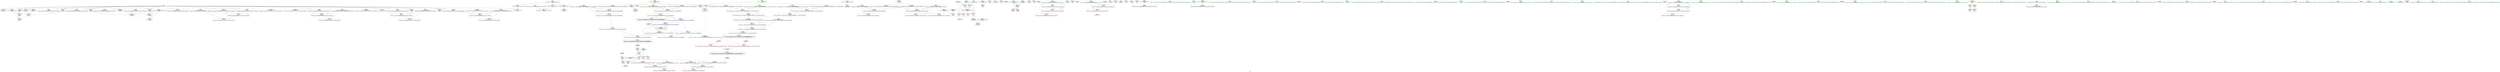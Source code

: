 digraph "SVFG" {
	label="SVFG";

	Node0x55f07a3d30d0 [shape=record,color=grey,label="{NodeID: 0\nNullPtr}"];
	Node0x55f07a3d30d0 -> Node0x55f07a3ef150[style=solid];
	Node0x55f07a3d30d0 -> Node0x55f07a3ef250[style=solid];
	Node0x55f07a3d30d0 -> Node0x55f07a3ef320[style=solid];
	Node0x55f07a3d30d0 -> Node0x55f07a3ef3f0[style=solid];
	Node0x55f07a3d30d0 -> Node0x55f07a3ef4c0[style=solid];
	Node0x55f07a3d30d0 -> Node0x55f07a3ef590[style=solid];
	Node0x55f07a3d30d0 -> Node0x55f07a3ef660[style=solid];
	Node0x55f07a3d30d0 -> Node0x55f07a3ef730[style=solid];
	Node0x55f07a3d30d0 -> Node0x55f07a3ef800[style=solid];
	Node0x55f07a3d30d0 -> Node0x55f07a3ef8d0[style=solid];
	Node0x55f07a3d30d0 -> Node0x55f07a3ef9a0[style=solid];
	Node0x55f07a3d30d0 -> Node0x55f07a3efa70[style=solid];
	Node0x55f07a3d30d0 -> Node0x55f07a3efb40[style=solid];
	Node0x55f07a3d30d0 -> Node0x55f07a3efc10[style=solid];
	Node0x55f07a3d30d0 -> Node0x55f07a3ecad0[style=solid];
	Node0x55f07a3d30d0 -> Node0x55f07a3ecba0[style=solid];
	Node0x55f07a3d30d0 -> Node0x55f07a3ecc70[style=solid];
	Node0x55f07a3d30d0 -> Node0x55f07a3ecd40[style=solid];
	Node0x55f07a3d30d0 -> Node0x55f07a3ece10[style=solid];
	Node0x55f07a3d30d0 -> Node0x55f07a3f47b0[style=solid];
	Node0x55f07a3efe80 [shape=record,color=blue,label="{NodeID: 194\n333\<--335\n_M_current\<--incdec.ptr\n_ZN9__gnu_cxx17__normal_iteratorIPcNSt7__cxx1112basic_stringIcSt11char_traitsIcESaIcEEEEppEv\n|{<s0>19}}"];
	Node0x55f07a3efe80:s0 -> Node0x55f07a408ea0[style=dashed,color=blue];
	Node0x55f07a3ec6e0 [shape=record,color=purple,label="{NodeID: 111\n36\<--4\n\<--_ZStL8__ioinit\n__cxx_global_var_init\n}"];
	Node0x55f07a3eb070 [shape=record,color=green,label="{NodeID: 28\n60\<--61\nexn.slot\<--exn.slot_field_insensitive\n_Z5_maini\n}"];
	Node0x55f07a3eb070 -> Node0x55f07a3f2940[style=solid];
	Node0x55f07a3eb070 -> Node0x55f07a3f4cc0[style=solid];
	Node0x55f07a3eb070 -> Node0x55f07a3f4e60[style=solid];
	Node0x55f07a41db70 [shape=record,color=black,label="{NodeID: 388\n288 = PHI(64, )\n1st arg _ZStplIcSt11char_traitsIcESaIcEENSt7__cxx1112basic_stringIT_T0_T1_EERKS8_S5_ }"];
	Node0x55f07a41db70 -> Node0x55f07a3f5820[style=solid];
	Node0x55f07a3fda50 [shape=record,color=grey,label="{NodeID: 305\n382 = Binary(381, 369, )\n}"];
	Node0x55f07a3fda50 -> Node0x55f07a3f00f0[style=solid];
	Node0x55f07a3f3090 [shape=record,color=red,label="{NodeID: 139\n198\<--192\n\<--__lhs.addr\n_ZN9__gnu_cxxneIPcNSt7__cxx1112basic_stringIcSt11char_traitsIcESaIcEEEEEbRKNS_17__normal_iteratorIT_T0_EESD_\n|{<s0>25}}"];
	Node0x55f07a3f3090:s0 -> Node0x55f07a41d700[style=solid,color=red];
	Node0x55f07a3eda80 [shape=record,color=green,label="{NodeID: 56\n210\<--211\nthis.addr\<--this.addr_field_insensitive\n_ZNK9__gnu_cxx17__normal_iteratorIPcNSt7__cxx1112basic_stringIcSt11char_traitsIcESaIcEEEEdeEv\n}"];
	Node0x55f07a3eda80 -> Node0x55f07a3f33d0[style=solid];
	Node0x55f07a3eda80 -> Node0x55f07a3f51a0[style=solid];
	Node0x55f07a420670 [shape=record,color=black,label="{NodeID: 416\n225 = PHI(64, )\n2nd arg _ZStplIcSt11char_traitsIcESaIcEENSt7__cxx1112basic_stringIT_T0_T1_EES5_RKS8_ }"];
	Node0x55f07a420670 -> Node0x55f07a3f5340[style=solid];
	Node0x55f07a40b740 [shape=record,color=yellow,style=double,label="{NodeID: 333\n35V_1 = ENCHI(MR_35V_0)\npts\{237 \}\nFun[_ZStplIcSt11char_traitsIcESaIcEENSt7__cxx1112basic_stringIT_T0_T1_EES5_RKS8_]}"];
	Node0x55f07a40b740 -> Node0x55f07a3f5750[style=dashed];
	Node0x55f07a3f47b0 [shape=record,color=blue, style = dotted,label="{NodeID: 167\n422\<--3\nllvm.global_ctors_2\<--dummyVal\nGlob }"];
	Node0x55f07a3ef320 [shape=record,color=black,label="{NodeID: 84\n135\<--3\n\<--dummyVal\n_Z5_maini\n}"];
	Node0x55f07a3ef320 -> Node0x55f07a3f4cc0[style=solid];
	Node0x55f07a3e8d80 [shape=record,color=green,label="{NodeID: 1\n7\<--1\n__dso_handle\<--dummyObj\nGlob }"];
	Node0x55f07a3eff50 [shape=record,color=blue,label="{NodeID: 195\n346\<--353\nretval\<--\nmain\n}"];
	Node0x55f07a3ec7b0 [shape=record,color=purple,label="{NodeID: 112\n162\<--9\n\<--.str\n_Z5_maini\n}"];
	Node0x55f07a3eb140 [shape=record,color=green,label="{NodeID: 29\n62\<--63\nehselector.slot\<--ehselector.slot_field_insensitive\n_Z5_maini\n}"];
	Node0x55f07a3eb140 -> Node0x55f07a3f2a10[style=solid];
	Node0x55f07a3eb140 -> Node0x55f07a3f4d90[style=solid];
	Node0x55f07a3eb140 -> Node0x55f07a3f4f30[style=solid];
	Node0x55f07a41dc80 [shape=record,color=black,label="{NodeID: 389\n289 = PHI(147, )\n2nd arg _ZStplIcSt11char_traitsIcESaIcEENSt7__cxx1112basic_stringIT_T0_T1_EERKS8_S5_ }"];
	Node0x55f07a41dc80 -> Node0x55f07a3f58f0[style=solid];
	Node0x55f07a3fdbd0 [shape=record,color=grey,label="{NodeID: 306\n121 = cmp(118, 120, )\n}"];
	Node0x55f07a3f3160 [shape=record,color=red,label="{NodeID: 140\n203\<--194\n\<--__rhs.addr\n_ZN9__gnu_cxxneIPcNSt7__cxx1112basic_stringIcSt11char_traitsIcESaIcEEEEEbRKNS_17__normal_iteratorIT_T0_EESD_\n|{<s0>26}}"];
	Node0x55f07a3f3160:s0 -> Node0x55f07a41d700[style=solid,color=red];
	Node0x55f07a3edb50 [shape=record,color=green,label="{NodeID: 57\n226\<--227\n__lhs.addr\<--__lhs.addr_field_insensitive\n_ZStplIcSt11char_traitsIcESaIcEENSt7__cxx1112basic_stringIT_T0_T1_EES5_RKS8_\n}"];
	Node0x55f07a3edb50 -> Node0x55f07a3f3570[style=solid];
	Node0x55f07a3edb50 -> Node0x55f07a3f5270[style=solid];
	Node0x55f07a3f48b0 [shape=record,color=blue,label="{NodeID: 168\n56\<--55\nTEST.addr\<--TEST\n_Z5_maini\n}"];
	Node0x55f07a3ef3f0 [shape=record,color=black,label="{NodeID: 85\n137\<--3\n\<--dummyVal\n_Z5_maini\n}"];
	Node0x55f07a3ef3f0 -> Node0x55f07a3f4d90[style=solid];
	Node0x55f07a3e9270 [shape=record,color=green,label="{NodeID: 2\n8\<--1\n_ZSt3cin\<--dummyObj\nGlob }"];
	Node0x55f07a3f0020 [shape=record,color=blue,label="{NodeID: 196\n350\<--369\ni\<--\nmain\n}"];
	Node0x55f07a3f0020 -> Node0x55f07a4066a0[style=dashed];
	Node0x55f07a3ec880 [shape=record,color=purple,label="{NodeID: 113\n355\<--11\n\<--.str.1\nmain\n}"];
	Node0x55f07a3eb210 [shape=record,color=green,label="{NodeID: 30\n64\<--65\nt\<--t_field_insensitive\n_Z5_maini\n|{<s0>12|<s1>16}}"];
	Node0x55f07a3eb210:s0 -> Node0x55f07a420670[style=solid,color=red];
	Node0x55f07a3eb210:s1 -> Node0x55f07a41db70[style=solid,color=red];
	Node0x55f07a41e660 [shape=record,color=black,label="{NodeID: 390\n82 = PHI()\n}"];
	Node0x55f07a3fdd50 [shape=record,color=grey,label="{NodeID: 307\n373 = cmp(371, 372, )\n}"];
	Node0x55f07a3f3230 [shape=record,color=red,label="{NodeID: 141\n202\<--199\n\<--call\n_ZN9__gnu_cxxneIPcNSt7__cxx1112basic_stringIcSt11char_traitsIcESaIcEEEEEbRKNS_17__normal_iteratorIT_T0_EESD_\n}"];
	Node0x55f07a3f3230 -> Node0x55f07a3fded0[style=solid];
	Node0x55f07a3edc20 [shape=record,color=green,label="{NodeID: 58\n228\<--229\n__rhs.addr\<--__rhs.addr_field_insensitive\n_ZStplIcSt11char_traitsIcESaIcEENSt7__cxx1112basic_stringIT_T0_T1_EES5_RKS8_\n}"];
	Node0x55f07a3edc20 -> Node0x55f07a3f3640[style=solid];
	Node0x55f07a3edc20 -> Node0x55f07a3f3710[style=solid];
	Node0x55f07a3edc20 -> Node0x55f07a3f5340[style=solid];
	Node0x55f07a40b930 [shape=record,color=yellow,style=double,label="{NodeID: 335\n4V_1 = ENCHI(MR_4V_0)\npts\{61 \}\nFun[_Z5_maini]}"];
	Node0x55f07a40b930 -> Node0x55f07a3f4cc0[style=dashed];
	Node0x55f07a40b930 -> Node0x55f07a3f4e60[style=dashed];
	Node0x55f07a3f4980 [shape=record,color=blue,label="{NodeID: 169\n66\<--58\n__range1\<--s\n_Z5_maini\n}"];
	Node0x55f07a3f4980 -> Node0x55f07a3f2ae0[style=dashed];
	Node0x55f07a3f4980 -> Node0x55f07a3f2bb0[style=dashed];
	Node0x55f07a3ef4c0 [shape=record,color=black,label="{NodeID: 86\n140\<--3\n\<--dummyVal\n_Z5_maini\n}"];
	Node0x55f07a3e9300 [shape=record,color=green,label="{NodeID: 3\n9\<--1\n.str\<--dummyObj\nGlob }"];
	Node0x55f07a3f00f0 [shape=record,color=blue,label="{NodeID: 197\n350\<--382\ni\<--inc\nmain\n}"];
	Node0x55f07a3f00f0 -> Node0x55f07a4066a0[style=dashed];
	Node0x55f07a3ec950 [shape=record,color=purple,label="{NodeID: 114\n356\<--13\n\<--.str.2\nmain\n}"];
	Node0x55f07a3eb2e0 [shape=record,color=green,label="{NodeID: 31\n66\<--67\n__range1\<--__range1_field_insensitive\n_Z5_maini\n}"];
	Node0x55f07a3eb2e0 -> Node0x55f07a3f2ae0[style=solid];
	Node0x55f07a3eb2e0 -> Node0x55f07a3f2bb0[style=solid];
	Node0x55f07a3eb2e0 -> Node0x55f07a3f4980[style=solid];
	Node0x55f07a41e760 [shape=record,color=black,label="{NodeID: 391\n151 = PHI()\n}"];
	Node0x55f07a3fded0 [shape=record,color=grey,label="{NodeID: 308\n206 = cmp(202, 205, )\n}"];
	Node0x55f07a3fded0 -> Node0x55f07a3ed180[style=solid];
	Node0x55f07a3f3300 [shape=record,color=red,label="{NodeID: 142\n205\<--204\n\<--call1\n_ZN9__gnu_cxxneIPcNSt7__cxx1112basic_stringIcSt11char_traitsIcESaIcEEEEEbRKNS_17__normal_iteratorIT_T0_EESD_\n}"];
	Node0x55f07a3f3300 -> Node0x55f07a3fded0[style=solid];
	Node0x55f07a3edcf0 [shape=record,color=green,label="{NodeID: 59\n230\<--231\nnrvo\<--nrvo_field_insensitive\n_ZStplIcSt11char_traitsIcESaIcEENSt7__cxx1112basic_stringIT_T0_T1_EES5_RKS8_\n}"];
	Node0x55f07a3edcf0 -> Node0x55f07a3f37e0[style=solid];
	Node0x55f07a3edcf0 -> Node0x55f07a3f5410[style=solid];
	Node0x55f07a3edcf0 -> Node0x55f07a3f55b0[style=solid];
	Node0x55f07a40ba10 [shape=record,color=yellow,style=double,label="{NodeID: 336\n6V_1 = ENCHI(MR_6V_0)\npts\{63 \}\nFun[_Z5_maini]}"];
	Node0x55f07a40ba10 -> Node0x55f07a3f4d90[style=dashed];
	Node0x55f07a40ba10 -> Node0x55f07a3f4f30[style=dashed];
	Node0x55f07a3f4a50 [shape=record,color=blue,label="{NodeID: 170\n91\<--88\ncoerce.dive\<--call1\n_Z5_maini\n}"];
	Node0x55f07a3f4a50 -> Node0x55f07a408ea0[style=dashed];
	Node0x55f07a3ef590 [shape=record,color=black,label="{NodeID: 87\n141\<--3\n\<--dummyVal\n_Z5_maini\n}"];
	Node0x55f07a3ef590 -> Node0x55f07a3f4e60[style=solid];
	Node0x55f07a3e9390 [shape=record,color=green,label="{NodeID: 4\n11\<--1\n.str.1\<--dummyObj\nGlob }"];
	Node0x55f07a3f01c0 [shape=record,color=blue,label="{NodeID: 198\n395\<--394\nthis.addr\<--this\n_ZNK9__gnu_cxx17__normal_iteratorIPcNSt7__cxx1112basic_stringIcSt11char_traitsIcESaIcEEEE4baseEv\n}"];
	Node0x55f07a3f01c0 -> Node0x55f07a3f44e0[style=dashed];
	Node0x55f07a3f1d00 [shape=record,color=purple,label="{NodeID: 115\n361\<--16\n\<--.str.3\nmain\n}"];
	Node0x55f07a3eb3b0 [shape=record,color=green,label="{NodeID: 32\n68\<--69\n__begin1\<--__begin1_field_insensitive\n_Z5_maini\n|{|<s1>8|<s2>9|<s3>19}}"];
	Node0x55f07a3eb3b0 -> Node0x55f07a3f22c0[style=solid];
	Node0x55f07a3eb3b0:s1 -> Node0x55f07a41fca0[style=solid,color=red];
	Node0x55f07a3eb3b0:s2 -> Node0x55f07a41bc10[style=solid,color=red];
	Node0x55f07a3eb3b0:s3 -> Node0x55f07a420010[style=solid,color=red];
	Node0x55f07a41e860 [shape=record,color=black,label="{NodeID: 392\n37 = PHI()\n}"];
	Node0x55f07a4066a0 [shape=record,color=black,label="{NodeID: 309\nMR_56V_3 = PHI(MR_56V_4, MR_56V_2, )\npts\{351 \}\n}"];
	Node0x55f07a4066a0 -> Node0x55f07a3f41a0[style=dashed];
	Node0x55f07a4066a0 -> Node0x55f07a3f4270[style=dashed];
	Node0x55f07a4066a0 -> Node0x55f07a3f4340[style=dashed];
	Node0x55f07a4066a0 -> Node0x55f07a3f4410[style=dashed];
	Node0x55f07a4066a0 -> Node0x55f07a3f00f0[style=dashed];
	Node0x55f07a3f33d0 [shape=record,color=red,label="{NodeID: 143\n213\<--210\nthis1\<--this.addr\n_ZNK9__gnu_cxx17__normal_iteratorIPcNSt7__cxx1112basic_stringIcSt11char_traitsIcESaIcEEEEdeEv\n}"];
	Node0x55f07a3f33d0 -> Node0x55f07a3f2460[style=solid];
	Node0x55f07a3eddc0 [shape=record,color=green,label="{NodeID: 60\n232\<--233\n__len\<--__len_field_insensitive\n_ZStplIcSt11char_traitsIcESaIcEENSt7__cxx1112basic_stringIT_T0_T1_EES5_RKS8_\n}"];
	Node0x55f07a3eddc0 -> Node0x55f07a3f38b0[style=solid];
	Node0x55f07a3eddc0 -> Node0x55f07a3f54e0[style=solid];
	Node0x55f07a3f4b20 [shape=record,color=blue,label="{NodeID: 171\n97\<--94\ncoerce.dive3\<--call2\n_Z5_maini\n|{<s0>8}}"];
	Node0x55f07a3f4b20:s0 -> Node0x55f07a40a3f0[style=dashed,color=red];
	Node0x55f07a3ef660 [shape=record,color=black,label="{NodeID: 88\n143\<--3\n\<--dummyVal\n_Z5_maini\n}"];
	Node0x55f07a3ef660 -> Node0x55f07a3f4f30[style=solid];
	Node0x55f07a3e9420 [shape=record,color=green,label="{NodeID: 5\n13\<--1\n.str.2\<--dummyObj\nGlob }"];
	Node0x55f07a3f1d90 [shape=record,color=purple,label="{NodeID: 116\n362\<--18\n\<--.str.4\nmain\n}"];
	Node0x55f07a3eb480 [shape=record,color=green,label="{NodeID: 33\n70\<--71\n__end1\<--__end1_field_insensitive\n_Z5_maini\n|{|<s1>8}}"];
	Node0x55f07a3eb480 -> Node0x55f07a3f2390[style=solid];
	Node0x55f07a3eb480:s1 -> Node0x55f07a41fed0[style=solid,color=red];
	Node0x55f07a41e960 [shape=record,color=black,label="{NodeID: 393\n88 = PHI()\n}"];
	Node0x55f07a41e960 -> Node0x55f07a3f4a50[style=solid];
	Node0x55f07a3f34a0 [shape=record,color=red,label="{NodeID: 144\n215\<--214\n\<--_M_current\n_ZNK9__gnu_cxx17__normal_iteratorIPcNSt7__cxx1112basic_stringIcSt11char_traitsIcESaIcEEEEdeEv\n}"];
	Node0x55f07a3f34a0 -> Node0x55f07a3ed250[style=solid];
	Node0x55f07a3ede90 [shape=record,color=green,label="{NodeID: 61\n234\<--235\nexn.slot\<--exn.slot_field_insensitive\n_ZStplIcSt11char_traitsIcESaIcEENSt7__cxx1112basic_stringIT_T0_T1_EES5_RKS8_\n}"];
	Node0x55f07a3ede90 -> Node0x55f07a3f3980[style=solid];
	Node0x55f07a3ede90 -> Node0x55f07a3f5680[style=solid];
	Node0x55f07a3f4bf0 [shape=record,color=blue,label="{NodeID: 172\n72\<--107\nit\<--\n_Z5_maini\n}"];
	Node0x55f07a3f4bf0 -> Node0x55f07a3f2c80[style=dashed];
	Node0x55f07a3f4bf0 -> Node0x55f07a3f2d50[style=dashed];
	Node0x55f07a3f4bf0 -> Node0x55f07a3f2e20[style=dashed];
	Node0x55f07a3f4bf0 -> Node0x55f07a4089a0[style=dashed];
	Node0x55f07a3ef730 [shape=record,color=black,label="{NodeID: 89\n173\<--3\nlpad.val\<--dummyVal\n_Z5_maini\n}"];
	Node0x55f07a3e9c60 [shape=record,color=green,label="{NodeID: 6\n15\<--1\nstdin\<--dummyObj\nGlob }"];
	Node0x55f07a3f1e20 [shape=record,color=purple,label="{NodeID: 117\n364\<--21\n\<--.str.5\nmain\n}"];
	Node0x55f07a3eb550 [shape=record,color=green,label="{NodeID: 34\n72\<--73\nit\<--it_field_insensitive\n_Z5_maini\n}"];
	Node0x55f07a3eb550 -> Node0x55f07a3f2c80[style=solid];
	Node0x55f07a3eb550 -> Node0x55f07a3f2d50[style=solid];
	Node0x55f07a3eb550 -> Node0x55f07a3f2e20[style=solid];
	Node0x55f07a3eb550 -> Node0x55f07a3f4bf0[style=solid];
	Node0x55f07a41eac0 [shape=record,color=black,label="{NodeID: 394\n94 = PHI()\n}"];
	Node0x55f07a41eac0 -> Node0x55f07a3f4b20[style=solid];
	Node0x55f07a3f3570 [shape=record,color=red,label="{NodeID: 145\n254\<--226\n\<--__lhs.addr\n_ZStplIcSt11char_traitsIcESaIcEENSt7__cxx1112basic_stringIT_T0_T1_EES5_RKS8_\n}"];
	Node0x55f07a3edf60 [shape=record,color=green,label="{NodeID: 62\n236\<--237\nehselector.slot\<--ehselector.slot_field_insensitive\n_ZStplIcSt11char_traitsIcESaIcEENSt7__cxx1112basic_stringIT_T0_T1_EES5_RKS8_\n}"];
	Node0x55f07a3edf60 -> Node0x55f07a3f3a50[style=solid];
	Node0x55f07a3edf60 -> Node0x55f07a3f5750[style=solid];
	Node0x55f07a3f4cc0 [shape=record,color=blue,label="{NodeID: 173\n60\<--135\nexn.slot\<--\n_Z5_maini\n}"];
	Node0x55f07a3f4cc0 -> Node0x55f07a3f2940[style=dashed];
	Node0x55f07a3ef800 [shape=record,color=black,label="{NodeID: 90\n174\<--3\nlpad.val20\<--dummyVal\n_Z5_maini\n}"];
	Node0x55f07a3e9cf0 [shape=record,color=green,label="{NodeID: 7\n16\<--1\n.str.3\<--dummyObj\nGlob }"];
	Node0x55f07a3f1ef0 [shape=record,color=purple,label="{NodeID: 118\n376\<--23\n\<--.str.6\nmain\n}"];
	Node0x55f07a3eb620 [shape=record,color=green,label="{NodeID: 35\n74\<--75\nref.tmp\<--ref.tmp_field_insensitive\n_Z5_maini\n|{<s0>12}}"];
	Node0x55f07a3eb620:s0 -> Node0x55f07a420150[style=solid,color=red];
	Node0x55f07a41ebc0 [shape=record,color=black,label="{NodeID: 395\n100 = PHI(189, )\n}"];
	Node0x55f07a3f3640 [shape=record,color=red,label="{NodeID: 146\n243\<--228\n\<--__rhs.addr\n_ZStplIcSt11char_traitsIcESaIcEENSt7__cxx1112basic_stringIT_T0_T1_EES5_RKS8_\n}"];
	Node0x55f07a3ee030 [shape=record,color=green,label="{NodeID: 63\n245\<--246\n_ZNKSt7__cxx1112basic_stringIcSt11char_traitsIcESaIcEE4sizeEv\<--_ZNKSt7__cxx1112basic_stringIcSt11char_traitsIcESaIcEE4sizeEv_field_insensitive\n}"];
	Node0x55f07a3f4d90 [shape=record,color=blue,label="{NodeID: 174\n62\<--137\nehselector.slot\<--\n_Z5_maini\n}"];
	Node0x55f07a3f4d90 -> Node0x55f07a3f2a10[style=dashed];
	Node0x55f07a3ef8d0 [shape=record,color=black,label="{NodeID: 91\n266\<--3\n\<--dummyVal\n_ZStplIcSt11char_traitsIcESaIcEENSt7__cxx1112basic_stringIT_T0_T1_EES5_RKS8_\n}"];
	Node0x55f07a3e9d80 [shape=record,color=green,label="{NodeID: 8\n18\<--1\n.str.4\<--dummyObj\nGlob }"];
	Node0x55f07a3f1fc0 [shape=record,color=purple,label="{NodeID: 119\n420\<--25\nllvm.global_ctors_0\<--llvm.global_ctors\nGlob }"];
	Node0x55f07a3f1fc0 -> Node0x55f07a3f45b0[style=solid];
	Node0x55f07a3eb6f0 [shape=record,color=green,label="{NodeID: 36\n76\<--77\nref.tmp13\<--ref.tmp13_field_insensitive\n_Z5_maini\n|{<s0>16}}"];
	Node0x55f07a3eb6f0:s0 -> Node0x55f07a41d910[style=solid,color=red];
	Node0x55f07a41ed00 [shape=record,color=black,label="{NodeID: 396\n104 = PHI(208, )\n}"];
	Node0x55f07a41ed00 -> Node0x55f07a3f2ef0[style=solid];
	Node0x55f07a3f3710 [shape=record,color=red,label="{NodeID: 147\n258\<--228\n\<--__rhs.addr\n_ZStplIcSt11char_traitsIcESaIcEENSt7__cxx1112basic_stringIT_T0_T1_EES5_RKS8_\n}"];
	Node0x55f07a3ee130 [shape=record,color=green,label="{NodeID: 64\n252\<--253\n_ZNSt7__cxx1112basic_stringIcSt11char_traitsIcESaIcEE7reserveEm\<--_ZNSt7__cxx1112basic_stringIcSt11char_traitsIcESaIcEE7reserveEm_field_insensitive\n}"];
	Node0x55f07a3f4e60 [shape=record,color=blue,label="{NodeID: 175\n60\<--141\nexn.slot\<--\n_Z5_maini\n}"];
	Node0x55f07a3f4e60 -> Node0x55f07a3f2940[style=dashed];
	Node0x55f07a3ef9a0 [shape=record,color=black,label="{NodeID: 92\n267\<--3\n\<--dummyVal\n_ZStplIcSt11char_traitsIcESaIcEENSt7__cxx1112basic_stringIT_T0_T1_EES5_RKS8_\n}"];
	Node0x55f07a3ef9a0 -> Node0x55f07a3f5680[style=solid];
	Node0x55f07a3e9e10 [shape=record,color=green,label="{NodeID: 9\n20\<--1\nstdout\<--dummyObj\nGlob }"];
	Node0x55f07a3f20c0 [shape=record,color=purple,label="{NodeID: 120\n421\<--25\nllvm.global_ctors_1\<--llvm.global_ctors\nGlob }"];
	Node0x55f07a3f20c0 -> Node0x55f07a3f46b0[style=solid];
	Node0x55f07a3eb7c0 [shape=record,color=green,label="{NodeID: 37\n80\<--81\n_ZNSt7__cxx1112basic_stringIcSt11char_traitsIcESaIcEEC1Ev\<--_ZNSt7__cxx1112basic_stringIcSt11char_traitsIcESaIcEEC1Ev_field_insensitive\n}"];
	Node0x55f07a41eed0 [shape=record,color=black,label="{NodeID: 397\n109 = PHI()\n}"];
	Node0x55f07a3f37e0 [shape=record,color=red,label="{NodeID: 148\n264\<--230\nnrvo.val\<--nrvo\n_ZStplIcSt11char_traitsIcESaIcEENSt7__cxx1112basic_stringIT_T0_T1_EES5_RKS8_\n}"];
	Node0x55f07a3ee230 [shape=record,color=green,label="{NodeID: 65\n256\<--257\n_ZNSt7__cxx1112basic_stringIcSt11char_traitsIcESaIcEE6appendEmc\<--_ZNSt7__cxx1112basic_stringIcSt11char_traitsIcESaIcEE6appendEmc_field_insensitive\n}"];
	Node0x55f07a40bf80 [shape=record,color=yellow,style=double,label="{NodeID: 342\n12V_1 = ENCHI(MR_12V_0)\npts\{690000 \}\nFun[_ZNK9__gnu_cxx17__normal_iteratorIPcNSt7__cxx1112basic_stringIcSt11char_traitsIcESaIcEEEEdeEv]}"];
	Node0x55f07a40bf80 -> Node0x55f07a3f34a0[style=dashed];
	Node0x55f07a3f4f30 [shape=record,color=blue,label="{NodeID: 176\n62\<--143\nehselector.slot\<--\n_Z5_maini\n}"];
	Node0x55f07a3f4f30 -> Node0x55f07a3f2a10[style=dashed];
	Node0x55f07a3efa70 [shape=record,color=black,label="{NodeID: 93\n269\<--3\n\<--dummyVal\n_ZStplIcSt11char_traitsIcESaIcEENSt7__cxx1112basic_stringIT_T0_T1_EES5_RKS8_\n}"];
	Node0x55f07a3efa70 -> Node0x55f07a3f5750[style=solid];
	Node0x55f07a3e9ed0 [shape=record,color=green,label="{NodeID: 10\n21\<--1\n.str.5\<--dummyObj\nGlob }"];
	Node0x55f07a3f21c0 [shape=record,color=purple,label="{NodeID: 121\n422\<--25\nllvm.global_ctors_2\<--llvm.global_ctors\nGlob }"];
	Node0x55f07a3f21c0 -> Node0x55f07a3f47b0[style=solid];
	Node0x55f07a3eb8c0 [shape=record,color=green,label="{NodeID: 38\n83\<--84\n_ZStrsIcSt11char_traitsIcESaIcEERSt13basic_istreamIT_T0_ES7_RNSt7__cxx1112basic_stringIS4_S5_T1_EE\<--_ZStrsIcSt11char_traitsIcESaIcEERSt13basic_istreamIT_T0_ES7_RNSt7__cxx1112basic_stringIS4_S5_T1_EE_field_insensitive\n}"];
	Node0x55f07a41efa0 [shape=record,color=black,label="{NodeID: 398\n113 = PHI()\n}"];
	Node0x55f07a41efa0 -> Node0x55f07a3f2fc0[style=solid];
	Node0x55f07a3f38b0 [shape=record,color=red,label="{NodeID: 149\n248\<--232\n\<--__len\n_ZStplIcSt11char_traitsIcESaIcEENSt7__cxx1112basic_stringIT_T0_T1_EES5_RKS8_\n}"];
	Node0x55f07a3f38b0 -> Node0x55f07a3f1bb0[style=solid];
	Node0x55f07a3ee330 [shape=record,color=green,label="{NodeID: 66\n260\<--261\n_ZNSt7__cxx1112basic_stringIcSt11char_traitsIcESaIcEE6appendERKS4_\<--_ZNSt7__cxx1112basic_stringIcSt11char_traitsIcESaIcEE6appendERKS4__field_insensitive\n}"];
	Node0x55f07a3f5000 [shape=record,color=blue,label="{NodeID: 177\n192\<--190\n__lhs.addr\<--__lhs\n_ZN9__gnu_cxxneIPcNSt7__cxx1112basic_stringIcSt11char_traitsIcESaIcEEEEEbRKNS_17__normal_iteratorIT_T0_EESD_\n}"];
	Node0x55f07a3f5000 -> Node0x55f07a3f3090[style=dashed];
	Node0x55f07a3efb40 [shape=record,color=black,label="{NodeID: 94\n278\<--3\nlpad.val\<--dummyVal\n_ZStplIcSt11char_traitsIcESaIcEENSt7__cxx1112basic_stringIT_T0_T1_EES5_RKS8_\n}"];
	Node0x55f07a3e9fd0 [shape=record,color=green,label="{NodeID: 11\n23\<--1\n.str.6\<--dummyObj\nGlob }"];
	Node0x55f07a3f22c0 [shape=record,color=purple,label="{NodeID: 122\n91\<--68\ncoerce.dive\<--__begin1\n_Z5_maini\n}"];
	Node0x55f07a3f22c0 -> Node0x55f07a3f4a50[style=solid];
	Node0x55f07a3eb9c0 [shape=record,color=green,label="{NodeID: 39\n89\<--90\n_ZNSt7__cxx1112basic_stringIcSt11char_traitsIcESaIcEE5beginEv\<--_ZNSt7__cxx1112basic_stringIcSt11char_traitsIcESaIcEE5beginEv_field_insensitive\n}"];
	Node0x55f07a41f070 [shape=record,color=black,label="{NodeID: 399\n127 = PHI()\n}"];
	Node0x55f07a4089a0 [shape=record,color=black,label="{NodeID: 316\nMR_10V_2 = PHI(MR_10V_3, MR_10V_1, )\npts\{73 \}\n}"];
	Node0x55f07a4089a0 -> Node0x55f07a3f4bf0[style=dashed];
	Node0x55f07a3f3980 [shape=record,color=red,label="{NodeID: 150\n276\<--234\nexn\<--exn.slot\n_ZStplIcSt11char_traitsIcESaIcEENSt7__cxx1112basic_stringIT_T0_T1_EES5_RKS8_\n}"];
	Node0x55f07a3ee430 [shape=record,color=green,label="{NodeID: 67\n290\<--291\n__lhs.addr\<--__lhs.addr_field_insensitive\n_ZStplIcSt11char_traitsIcESaIcEENSt7__cxx1112basic_stringIT_T0_T1_EERKS8_S5_\n}"];
	Node0x55f07a3ee430 -> Node0x55f07a3f3b20[style=solid];
	Node0x55f07a3ee430 -> Node0x55f07a3f5820[style=solid];
	Node0x55f07a3f50d0 [shape=record,color=blue,label="{NodeID: 178\n194\<--191\n__rhs.addr\<--__rhs\n_ZN9__gnu_cxxneIPcNSt7__cxx1112basic_stringIcSt11char_traitsIcESaIcEEEEEbRKNS_17__normal_iteratorIT_T0_EESD_\n}"];
	Node0x55f07a3f50d0 -> Node0x55f07a3f3160[style=dashed];
	Node0x55f07a3efc10 [shape=record,color=black,label="{NodeID: 95\n279\<--3\nlpad.val5\<--dummyVal\n_ZStplIcSt11char_traitsIcESaIcEENSt7__cxx1112basic_stringIT_T0_T1_EES5_RKS8_\n}"];
	Node0x55f07a3ea0d0 [shape=record,color=green,label="{NodeID: 12\n26\<--1\n\<--dummyObj\nCan only get source location for instruction, argument, global var or function.}"];
	Node0x55f07a3f2390 [shape=record,color=purple,label="{NodeID: 123\n97\<--70\ncoerce.dive3\<--__end1\n_Z5_maini\n}"];
	Node0x55f07a3f2390 -> Node0x55f07a3f4b20[style=solid];
	Node0x55f07a3ebac0 [shape=record,color=green,label="{NodeID: 40\n95\<--96\n_ZNSt7__cxx1112basic_stringIcSt11char_traitsIcESaIcEE3endEv\<--_ZNSt7__cxx1112basic_stringIcSt11char_traitsIcESaIcEE3endEv_field_insensitive\n}"];
	Node0x55f07a41f140 [shape=record,color=black,label="{NodeID: 400\n155 = PHI(327, )\n}"];
	Node0x55f07a408ea0 [shape=record,color=black,label="{NodeID: 317\nMR_12V_3 = PHI(MR_12V_4, MR_12V_2, )\npts\{690000 \}\n|{<s0>8|<s1>9|<s2>19|<s3>19}}"];
	Node0x55f07a408ea0:s0 -> Node0x55f07a40a3f0[style=dashed,color=red];
	Node0x55f07a408ea0:s1 -> Node0x55f07a40bf80[style=dashed,color=red];
	Node0x55f07a408ea0:s2 -> Node0x55f07a3f4000[style=dashed,color=red];
	Node0x55f07a408ea0:s3 -> Node0x55f07a3efe80[style=dashed,color=red];
	Node0x55f07a3f3a50 [shape=record,color=red,label="{NodeID: 151\n277\<--236\nsel\<--ehselector.slot\n_ZStplIcSt11char_traitsIcESaIcEENSt7__cxx1112basic_stringIT_T0_T1_EES5_RKS8_\n}"];
	Node0x55f07a3ee500 [shape=record,color=green,label="{NodeID: 68\n292\<--293\n__rhs.addr\<--__rhs.addr_field_insensitive\n_ZStplIcSt11char_traitsIcESaIcEENSt7__cxx1112basic_stringIT_T0_T1_EERKS8_S5_\n}"];
	Node0x55f07a3ee500 -> Node0x55f07a3f3bf0[style=solid];
	Node0x55f07a3ee500 -> Node0x55f07a3f58f0[style=solid];
	Node0x55f07a3f51a0 [shape=record,color=blue,label="{NodeID: 179\n210\<--209\nthis.addr\<--this\n_ZNK9__gnu_cxx17__normal_iteratorIPcNSt7__cxx1112basic_stringIcSt11char_traitsIcESaIcEEEEdeEv\n}"];
	Node0x55f07a3f51a0 -> Node0x55f07a3f33d0[style=dashed];
	Node0x55f07a3ecad0 [shape=record,color=black,label="{NodeID: 96\n312\<--3\n\<--dummyVal\n_ZStplIcSt11char_traitsIcESaIcEENSt7__cxx1112basic_stringIT_T0_T1_EERKS8_S5_\n}"];
	Node0x55f07a3ea1d0 [shape=record,color=green,label="{NodeID: 13\n114\<--1\n\<--dummyObj\nCan only get source location for instruction, argument, global var or function.}"];
	Node0x55f07a3f2460 [shape=record,color=purple,label="{NodeID: 124\n214\<--213\n_M_current\<--this1\n_ZNK9__gnu_cxx17__normal_iteratorIPcNSt7__cxx1112basic_stringIcSt11char_traitsIcESaIcEEEEdeEv\n}"];
	Node0x55f07a3f2460 -> Node0x55f07a3f34a0[style=solid];
	Node0x55f07a3ebbc0 [shape=record,color=green,label="{NodeID: 41\n101\<--102\n_ZN9__gnu_cxxneIPcNSt7__cxx1112basic_stringIcSt11char_traitsIcESaIcEEEEEbRKNS_17__normal_iteratorIT_T0_EESD_\<--_ZN9__gnu_cxxneIPcNSt7__cxx1112basic_stringIcSt11char_traitsIcESaIcEEEEEbRKNS_17__normal_iteratorIT_T0_EESD__field_insensitive\n}"];
	Node0x55f07a41f280 [shape=record,color=black,label="{NodeID: 401\n159 = PHI()\n}"];
	Node0x55f07a3f3b20 [shape=record,color=red,label="{NodeID: 152\n303\<--290\n\<--__lhs.addr\n_ZStplIcSt11char_traitsIcESaIcEENSt7__cxx1112basic_stringIT_T0_T1_EERKS8_S5_\n}"];
	Node0x55f07a3ee5d0 [shape=record,color=green,label="{NodeID: 69\n294\<--295\nnrvo\<--nrvo_field_insensitive\n_ZStplIcSt11char_traitsIcESaIcEENSt7__cxx1112basic_stringIT_T0_T1_EERKS8_S5_\n}"];
	Node0x55f07a3ee5d0 -> Node0x55f07a3f3cc0[style=solid];
	Node0x55f07a3ee5d0 -> Node0x55f07a3f59c0[style=solid];
	Node0x55f07a3ee5d0 -> Node0x55f07a3f5a90[style=solid];
	Node0x55f07a3f5270 [shape=record,color=blue,label="{NodeID: 180\n226\<--224\n__lhs.addr\<--__lhs\n_ZStplIcSt11char_traitsIcESaIcEENSt7__cxx1112basic_stringIT_T0_T1_EES5_RKS8_\n}"];
	Node0x55f07a3f5270 -> Node0x55f07a3f3570[style=dashed];
	Node0x55f07a3ecba0 [shape=record,color=black,label="{NodeID: 97\n313\<--3\n\<--dummyVal\n_ZStplIcSt11char_traitsIcESaIcEENSt7__cxx1112basic_stringIT_T0_T1_EERKS8_S5_\n}"];
	Node0x55f07a3ecba0 -> Node0x55f07a3f5b60[style=solid];
	Node0x55f07a3ea2d0 [shape=record,color=green,label="{NodeID: 14\n241\<--1\n\<--dummyObj\nCan only get source location for instruction, argument, global var or function.}"];
	Node0x55f07a3f2530 [shape=record,color=purple,label="{NodeID: 125\n333\<--332\n_M_current\<--this1\n_ZN9__gnu_cxx17__normal_iteratorIPcNSt7__cxx1112basic_stringIcSt11char_traitsIcESaIcEEEEppEv\n}"];
	Node0x55f07a3f2530 -> Node0x55f07a3f4000[style=solid];
	Node0x55f07a3f2530 -> Node0x55f07a3efe80[style=solid];
	Node0x55f07a3ebcc0 [shape=record,color=green,label="{NodeID: 42\n105\<--106\n_ZNK9__gnu_cxx17__normal_iteratorIPcNSt7__cxx1112basic_stringIcSt11char_traitsIcESaIcEEEEdeEv\<--_ZNK9__gnu_cxx17__normal_iteratorIPcNSt7__cxx1112basic_stringIcSt11char_traitsIcESaIcEEEEdeEv_field_insensitive\n}"];
	Node0x55f07a41f380 [shape=record,color=black,label="{NodeID: 402\n163 = PHI()\n}"];
	Node0x55f07a3f3bf0 [shape=record,color=red,label="{NodeID: 153\n307\<--292\n\<--__rhs.addr\n_ZStplIcSt11char_traitsIcESaIcEENSt7__cxx1112basic_stringIT_T0_T1_EERKS8_S5_\n}"];
	Node0x55f07a3ee6a0 [shape=record,color=green,label="{NodeID: 70\n296\<--297\nexn.slot\<--exn.slot_field_insensitive\n_ZStplIcSt11char_traitsIcESaIcEENSt7__cxx1112basic_stringIT_T0_T1_EERKS8_S5_\n}"];
	Node0x55f07a3ee6a0 -> Node0x55f07a3f3d90[style=solid];
	Node0x55f07a3ee6a0 -> Node0x55f07a3f5b60[style=solid];
	Node0x55f07a40c440 [shape=record,color=yellow,style=double,label="{NodeID: 347\n43V_1 = ENCHI(MR_43V_0)\npts\{297 \}\nFun[_ZStplIcSt11char_traitsIcESaIcEENSt7__cxx1112basic_stringIT_T0_T1_EERKS8_S5_]}"];
	Node0x55f07a40c440 -> Node0x55f07a3f5b60[style=dashed];
	Node0x55f07a3f5340 [shape=record,color=blue,label="{NodeID: 181\n228\<--225\n__rhs.addr\<--__rhs\n_ZStplIcSt11char_traitsIcESaIcEENSt7__cxx1112basic_stringIT_T0_T1_EES5_RKS8_\n}"];
	Node0x55f07a3f5340 -> Node0x55f07a3f3640[style=dashed];
	Node0x55f07a3f5340 -> Node0x55f07a3f3710[style=dashed];
	Node0x55f07a3ecc70 [shape=record,color=black,label="{NodeID: 98\n315\<--3\n\<--dummyVal\n_ZStplIcSt11char_traitsIcESaIcEENSt7__cxx1112basic_stringIT_T0_T1_EERKS8_S5_\n}"];
	Node0x55f07a3ecc70 -> Node0x55f07a3efce0[style=solid];
	Node0x55f07a3ea3d0 [shape=record,color=green,label="{NodeID: 15\n250\<--1\n\<--dummyObj\nCan only get source location for instruction, argument, global var or function.}"];
	Node0x55f07a3f2600 [shape=record,color=purple,label="{NodeID: 126\n335\<--334\nincdec.ptr\<--\n_ZN9__gnu_cxx17__normal_iteratorIPcNSt7__cxx1112basic_stringIcSt11char_traitsIcESaIcEEEEppEv\n}"];
	Node0x55f07a3f2600 -> Node0x55f07a3efe80[style=solid];
	Node0x55f07a3ebdc0 [shape=record,color=green,label="{NodeID: 43\n110\<--111\n_ZNKSt7__cxx1112basic_stringIcSt11char_traitsIcESaIcEE5emptyEv\<--_ZNKSt7__cxx1112basic_stringIcSt11char_traitsIcESaIcEE5emptyEv_field_insensitive\n}"];
	Node0x55f07a41f450 [shape=record,color=black,label="{NodeID: 403\n255 = PHI()\n}"];
	Node0x55f07a3f3cc0 [shape=record,color=red,label="{NodeID: 154\n310\<--294\nnrvo.val\<--nrvo\n_ZStplIcSt11char_traitsIcESaIcEENSt7__cxx1112basic_stringIT_T0_T1_EERKS8_S5_\n}"];
	Node0x55f07a3ee770 [shape=record,color=green,label="{NodeID: 71\n298\<--299\nehselector.slot\<--ehselector.slot_field_insensitive\n_ZStplIcSt11char_traitsIcESaIcEENSt7__cxx1112basic_stringIT_T0_T1_EERKS8_S5_\n}"];
	Node0x55f07a3ee770 -> Node0x55f07a3f3e60[style=solid];
	Node0x55f07a3ee770 -> Node0x55f07a3efce0[style=solid];
	Node0x55f07a40c520 [shape=record,color=yellow,style=double,label="{NodeID: 348\n45V_1 = ENCHI(MR_45V_0)\npts\{299 \}\nFun[_ZStplIcSt11char_traitsIcESaIcEENSt7__cxx1112basic_stringIT_T0_T1_EERKS8_S5_]}"];
	Node0x55f07a40c520 -> Node0x55f07a3efce0[style=dashed];
	Node0x55f07a3f5410 [shape=record,color=blue,label="{NodeID: 182\n230\<--241\nnrvo\<--\n_ZStplIcSt11char_traitsIcESaIcEENSt7__cxx1112basic_stringIT_T0_T1_EES5_RKS8_\n}"];
	Node0x55f07a3f5410 -> Node0x55f07a3f55b0[style=dashed];
	Node0x55f07a3ecd40 [shape=record,color=black,label="{NodeID: 99\n324\<--3\nlpad.val\<--dummyVal\n_ZStplIcSt11char_traitsIcESaIcEENSt7__cxx1112basic_stringIT_T0_T1_EERKS8_S5_\n}"];
	Node0x55f07a3ea4d0 [shape=record,color=green,label="{NodeID: 16\n263\<--1\n\<--dummyObj\nCan only get source location for instruction, argument, global var or function.}"];
	Node0x55f07a3f26d0 [shape=record,color=purple,label="{NodeID: 127\n399\<--398\n_M_current\<--this1\n_ZNK9__gnu_cxx17__normal_iteratorIPcNSt7__cxx1112basic_stringIcSt11char_traitsIcESaIcEEEE4baseEv\n}"];
	Node0x55f07a3f26d0 -> Node0x55f07a3ec610[style=solid];
	Node0x55f07a3ebec0 [shape=record,color=green,label="{NodeID: 44\n115\<--116\n_ZNSt7__cxx1112basic_stringIcSt11char_traitsIcESaIcEEixEm\<--_ZNSt7__cxx1112basic_stringIcSt11char_traitsIcESaIcEEixEm_field_insensitive\n}"];
	Node0x55f07a41f520 [shape=record,color=black,label="{NodeID: 404\n199 = PHI(393, )\n}"];
	Node0x55f07a41f520 -> Node0x55f07a3f3230[style=solid];
	Node0x55f07a40a3f0 [shape=record,color=yellow,style=double,label="{NodeID: 321\n20V_1 = ENCHI(MR_20V_0)\npts\{690000 710000 \}\nFun[_ZN9__gnu_cxxneIPcNSt7__cxx1112basic_stringIcSt11char_traitsIcESaIcEEEEEbRKNS_17__normal_iteratorIT_T0_EESD_]}"];
	Node0x55f07a40a3f0 -> Node0x55f07a3f3230[style=dashed];
	Node0x55f07a40a3f0 -> Node0x55f07a3f3300[style=dashed];
	Node0x55f07a3f3d90 [shape=record,color=red,label="{NodeID: 155\n322\<--296\nexn\<--exn.slot\n_ZStplIcSt11char_traitsIcESaIcEENSt7__cxx1112basic_stringIT_T0_T1_EERKS8_S5_\n}"];
	Node0x55f07a3ee840 [shape=record,color=green,label="{NodeID: 72\n305\<--306\n_ZNSt7__cxx1112basic_stringIcSt11char_traitsIcESaIcEEC1ERKS4_\<--_ZNSt7__cxx1112basic_stringIcSt11char_traitsIcESaIcEEC1ERKS4__field_insensitive\n}"];
	Node0x55f07a3f54e0 [shape=record,color=blue,label="{NodeID: 183\n232\<--244\n__len\<--call\n_ZStplIcSt11char_traitsIcESaIcEENSt7__cxx1112basic_stringIT_T0_T1_EES5_RKS8_\n}"];
	Node0x55f07a3f54e0 -> Node0x55f07a3f38b0[style=dashed];
	Node0x55f07a3ece10 [shape=record,color=black,label="{NodeID: 100\n325\<--3\nlpad.val1\<--dummyVal\n_ZStplIcSt11char_traitsIcESaIcEENSt7__cxx1112basic_stringIT_T0_T1_EERKS8_S5_\n}"];
	Node0x55f07a3ea5d0 [shape=record,color=green,label="{NodeID: 17\n353\<--1\n\<--dummyObj\nCan only get source location for instruction, argument, global var or function.}"];
	Node0x55f07a3f27a0 [shape=record,color=red,label="{NodeID: 128\n354\<--15\n\<--stdin\nmain\n}"];
	Node0x55f07a3f27a0 -> Node0x55f07a3ec470[style=solid];
	Node0x55f07a3ebfc0 [shape=record,color=green,label="{NodeID: 45\n125\<--126\n_ZStplIcSt11char_traitsIcESaIcEENSt7__cxx1112basic_stringIT_T0_T1_EES5_RKS8_\<--_ZStplIcSt11char_traitsIcESaIcEENSt7__cxx1112basic_stringIT_T0_T1_EES5_RKS8__field_insensitive\n}"];
	Node0x55f07a41f750 [shape=record,color=black,label="{NodeID: 405\n204 = PHI(393, )\n}"];
	Node0x55f07a41f750 -> Node0x55f07a3f3300[style=solid];
	Node0x55f07a3f3e60 [shape=record,color=red,label="{NodeID: 156\n323\<--298\nsel\<--ehselector.slot\n_ZStplIcSt11char_traitsIcESaIcEENSt7__cxx1112basic_stringIT_T0_T1_EERKS8_S5_\n}"];
	Node0x55f07a3ee940 [shape=record,color=green,label="{NodeID: 73\n329\<--330\nthis.addr\<--this.addr_field_insensitive\n_ZN9__gnu_cxx17__normal_iteratorIPcNSt7__cxx1112basic_stringIcSt11char_traitsIcESaIcEEEEppEv\n}"];
	Node0x55f07a3ee940 -> Node0x55f07a3f3f30[style=solid];
	Node0x55f07a3ee940 -> Node0x55f07a3efdb0[style=solid];
	Node0x55f07a3f55b0 [shape=record,color=blue,label="{NodeID: 184\n230\<--263\nnrvo\<--\n_ZStplIcSt11char_traitsIcESaIcEENSt7__cxx1112basic_stringIT_T0_T1_EES5_RKS8_\n}"];
	Node0x55f07a3f55b0 -> Node0x55f07a3f37e0[style=dashed];
	Node0x55f07a3ecee0 [shape=record,color=black,label="{NodeID: 101\n38\<--39\n\<--_ZNSt8ios_base4InitD1Ev\nCan only get source location for instruction, argument, global var or function.}"];
	Node0x55f07a3ea6d0 [shape=record,color=green,label="{NodeID: 18\n369\<--1\n\<--dummyObj\nCan only get source location for instruction, argument, global var or function.}"];
	Node0x55f07a3f2870 [shape=record,color=red,label="{NodeID: 129\n360\<--20\n\<--stdout\nmain\n}"];
	Node0x55f07a3f2870 -> Node0x55f07a3ec540[style=solid];
	Node0x55f07a3ec0c0 [shape=record,color=green,label="{NodeID: 46\n128\<--129\n_ZNSt7__cxx1112basic_stringIcSt11char_traitsIcESaIcEEaSEOS4_\<--_ZNSt7__cxx1112basic_stringIcSt11char_traitsIcESaIcEEaSEOS4__field_insensitive\n}"];
	Node0x55f07a41f890 [shape=record,color=black,label="{NodeID: 406\n244 = PHI()\n}"];
	Node0x55f07a41f890 -> Node0x55f07a3f54e0[style=solid];
	Node0x55f07a3f3f30 [shape=record,color=red,label="{NodeID: 157\n332\<--329\nthis1\<--this.addr\n_ZN9__gnu_cxx17__normal_iteratorIPcNSt7__cxx1112basic_stringIcSt11char_traitsIcESaIcEEEEppEv\n}"];
	Node0x55f07a3f3f30 -> Node0x55f07a3ec2d0[style=solid];
	Node0x55f07a3f3f30 -> Node0x55f07a3f2530[style=solid];
	Node0x55f07a3eea10 [shape=record,color=green,label="{NodeID: 74\n343\<--344\nmain\<--main_field_insensitive\n}"];
	Node0x55f07a3f5680 [shape=record,color=blue,label="{NodeID: 185\n234\<--267\nexn.slot\<--\n_ZStplIcSt11char_traitsIcESaIcEENSt7__cxx1112basic_stringIT_T0_T1_EES5_RKS8_\n}"];
	Node0x55f07a3f5680 -> Node0x55f07a3f3980[style=dashed];
	Node0x55f07a3ecfe0 [shape=record,color=black,label="{NodeID: 102\n118\<--117\nconv\<--\n_Z5_maini\n}"];
	Node0x55f07a3ecfe0 -> Node0x55f07a3fdbd0[style=solid];
	Node0x55f07a3ea7d0 [shape=record,color=green,label="{NodeID: 19\n4\<--6\n_ZStL8__ioinit\<--_ZStL8__ioinit_field_insensitive\nGlob }"];
	Node0x55f07a3ea7d0 -> Node0x55f07a3ec6e0[style=solid];
	Node0x55f07a3f2940 [shape=record,color=red,label="{NodeID: 130\n171\<--60\nexn\<--exn.slot\n_Z5_maini\n}"];
	Node0x55f07a3ec1c0 [shape=record,color=green,label="{NodeID: 47\n131\<--132\n_ZNSt7__cxx1112basic_stringIcSt11char_traitsIcESaIcEED1Ev\<--_ZNSt7__cxx1112basic_stringIcSt11char_traitsIcESaIcEED1Ev_field_insensitive\n}"];
	Node0x55f07a41f960 [shape=record,color=black,label="{NodeID: 407\n259 = PHI()\n}"];
	Node0x55f07a40a6f0 [shape=record,color=yellow,style=double,label="{NodeID: 324\n50V_1 = ENCHI(MR_50V_0)\npts\{1 \}\nFun[main]}"];
	Node0x55f07a40a6f0 -> Node0x55f07a3f27a0[style=dashed];
	Node0x55f07a40a6f0 -> Node0x55f07a3f2870[style=dashed];
	Node0x55f07a3f4000 [shape=record,color=red,label="{NodeID: 158\n334\<--333\n\<--_M_current\n_ZN9__gnu_cxx17__normal_iteratorIPcNSt7__cxx1112basic_stringIcSt11char_traitsIcESaIcEEEEppEv\n}"];
	Node0x55f07a3f4000 -> Node0x55f07a3f2600[style=solid];
	Node0x55f07a3eeb10 [shape=record,color=green,label="{NodeID: 75\n346\<--347\nretval\<--retval_field_insensitive\nmain\n}"];
	Node0x55f07a3eeb10 -> Node0x55f07a3eff50[style=solid];
	Node0x55f07a3f5750 [shape=record,color=blue,label="{NodeID: 186\n236\<--269\nehselector.slot\<--\n_ZStplIcSt11char_traitsIcESaIcEENSt7__cxx1112basic_stringIT_T0_T1_EES5_RKS8_\n}"];
	Node0x55f07a3f5750 -> Node0x55f07a3f3a50[style=dashed];
	Node0x55f07a3ed0b0 [shape=record,color=black,label="{NodeID: 103\n120\<--119\nconv10\<--\n_Z5_maini\n}"];
	Node0x55f07a3ed0b0 -> Node0x55f07a3fdbd0[style=solid];
	Node0x55f07a3ea8d0 [shape=record,color=green,label="{NodeID: 20\n25\<--29\nllvm.global_ctors\<--llvm.global_ctors_field_insensitive\nGlob }"];
	Node0x55f07a3ea8d0 -> Node0x55f07a3f1fc0[style=solid];
	Node0x55f07a3ea8d0 -> Node0x55f07a3f20c0[style=solid];
	Node0x55f07a3ea8d0 -> Node0x55f07a3f21c0[style=solid];
	Node0x55f07a3f2a10 [shape=record,color=red,label="{NodeID: 131\n172\<--62\nsel\<--ehselector.slot\n_Z5_maini\n}"];
	Node0x55f07a3ed2e0 [shape=record,color=green,label="{NodeID: 48\n149\<--150\n_ZStplIcSt11char_traitsIcESaIcEENSt7__cxx1112basic_stringIT_T0_T1_EERKS8_S5_\<--_ZStplIcSt11char_traitsIcESaIcEENSt7__cxx1112basic_stringIT_T0_T1_EERKS8_S5__field_insensitive\n}"];
	Node0x55f07a41fa30 [shape=record,color=black,label="{NodeID: 408\n308 = PHI()\n}"];
	Node0x55f07a3f40d0 [shape=record,color=red,label="{NodeID: 159\n372\<--348\n\<--TEST\nmain\n}"];
	Node0x55f07a3f40d0 -> Node0x55f07a3fdd50[style=solid];
	Node0x55f07a3eebe0 [shape=record,color=green,label="{NodeID: 76\n348\<--349\nTEST\<--TEST_field_insensitive\nmain\n}"];
	Node0x55f07a3eebe0 -> Node0x55f07a3f40d0[style=solid];
	Node0x55f07a3f5820 [shape=record,color=blue,label="{NodeID: 187\n290\<--288\n__lhs.addr\<--__lhs\n_ZStplIcSt11char_traitsIcESaIcEENSt7__cxx1112basic_stringIT_T0_T1_EERKS8_S5_\n}"];
	Node0x55f07a3f5820 -> Node0x55f07a3f3b20[style=dashed];
	Node0x55f07a3ed180 [shape=record,color=black,label="{NodeID: 104\n189\<--206\n_ZN9__gnu_cxxneIPcNSt7__cxx1112basic_stringIcSt11char_traitsIcESaIcEEEEEbRKNS_17__normal_iteratorIT_T0_EESD__ret\<--cmp\n_ZN9__gnu_cxxneIPcNSt7__cxx1112basic_stringIcSt11char_traitsIcESaIcEEEEEbRKNS_17__normal_iteratorIT_T0_EESD_\n|{<s0>8}}"];
	Node0x55f07a3ed180:s0 -> Node0x55f07a41ebc0[style=solid,color=blue];
	Node0x55f07a3ea9d0 [shape=record,color=green,label="{NodeID: 21\n30\<--31\n__cxx_global_var_init\<--__cxx_global_var_init_field_insensitive\n}"];
	Node0x55f07a3f2ae0 [shape=record,color=red,label="{NodeID: 132\n87\<--66\n\<--__range1\n_Z5_maini\n}"];
	Node0x55f07a3ed3e0 [shape=record,color=green,label="{NodeID: 49\n156\<--157\n_ZN9__gnu_cxx17__normal_iteratorIPcNSt7__cxx1112basic_stringIcSt11char_traitsIcESaIcEEEEppEv\<--_ZN9__gnu_cxx17__normal_iteratorIPcNSt7__cxx1112basic_stringIcSt11char_traitsIcESaIcEEEEppEv_field_insensitive\n}"];
	Node0x55f07a41fb00 [shape=record,color=black,label="{NodeID: 409\n365 = PHI()\n}"];
	Node0x55f07a40b0f0 [shape=record,color=yellow,style=double,label="{NodeID: 326\n54V_1 = ENCHI(MR_54V_0)\npts\{349 \}\nFun[main]}"];
	Node0x55f07a40b0f0 -> Node0x55f07a3f40d0[style=dashed];
	Node0x55f07a3f41a0 [shape=record,color=red,label="{NodeID: 160\n371\<--350\n\<--i\nmain\n}"];
	Node0x55f07a3f41a0 -> Node0x55f07a3fdd50[style=solid];
	Node0x55f07a3eecb0 [shape=record,color=green,label="{NodeID: 77\n350\<--351\ni\<--i_field_insensitive\nmain\n}"];
	Node0x55f07a3eecb0 -> Node0x55f07a3f41a0[style=solid];
	Node0x55f07a3eecb0 -> Node0x55f07a3f4270[style=solid];
	Node0x55f07a3eecb0 -> Node0x55f07a3f4340[style=solid];
	Node0x55f07a3eecb0 -> Node0x55f07a3f4410[style=solid];
	Node0x55f07a3eecb0 -> Node0x55f07a3f0020[style=solid];
	Node0x55f07a3eecb0 -> Node0x55f07a3f00f0[style=solid];
	Node0x55f07a3f58f0 [shape=record,color=blue,label="{NodeID: 188\n292\<--289\n__rhs.addr\<--__rhs\n_ZStplIcSt11char_traitsIcESaIcEENSt7__cxx1112basic_stringIT_T0_T1_EERKS8_S5_\n}"];
	Node0x55f07a3f58f0 -> Node0x55f07a3f3bf0[style=dashed];
	Node0x55f07a3ed250 [shape=record,color=black,label="{NodeID: 105\n208\<--215\n_ZNK9__gnu_cxx17__normal_iteratorIPcNSt7__cxx1112basic_stringIcSt11char_traitsIcESaIcEEEEdeEv_ret\<--\n_ZNK9__gnu_cxx17__normal_iteratorIPcNSt7__cxx1112basic_stringIcSt11char_traitsIcESaIcEEEEdeEv\n|{<s0>9}}"];
	Node0x55f07a3ed250:s0 -> Node0x55f07a41ed00[style=solid,color=blue];
	Node0x55f07a3eaad0 [shape=record,color=green,label="{NodeID: 22\n34\<--35\n_ZNSt8ios_base4InitC1Ev\<--_ZNSt8ios_base4InitC1Ev_field_insensitive\n}"];
	Node0x55f07a3f2bb0 [shape=record,color=red,label="{NodeID: 133\n93\<--66\n\<--__range1\n_Z5_maini\n}"];
	Node0x55f07a3ed4e0 [shape=record,color=green,label="{NodeID: 50\n160\<--161\n_ZNKSt7__cxx1112basic_stringIcSt11char_traitsIcESaIcEE5c_strEv\<--_ZNKSt7__cxx1112basic_stringIcSt11char_traitsIcESaIcEE5c_strEv_field_insensitive\n}"];
	Node0x55f07a41fbd0 [shape=record,color=black,label="{NodeID: 410\n377 = PHI()\n}"];
	Node0x55f07a3f4270 [shape=record,color=red,label="{NodeID: 161\n375\<--350\n\<--i\nmain\n}"];
	Node0x55f07a3eed80 [shape=record,color=green,label="{NodeID: 78\n358\<--359\nfreopen\<--freopen_field_insensitive\n}"];
	Node0x55f07a3f59c0 [shape=record,color=blue,label="{NodeID: 189\n294\<--241\nnrvo\<--\n_ZStplIcSt11char_traitsIcESaIcEENSt7__cxx1112basic_stringIT_T0_T1_EERKS8_S5_\n}"];
	Node0x55f07a3f59c0 -> Node0x55f07a3f5a90[style=dashed];
	Node0x55f07a3ec2d0 [shape=record,color=black,label="{NodeID: 106\n327\<--332\n_ZN9__gnu_cxx17__normal_iteratorIPcNSt7__cxx1112basic_stringIcSt11char_traitsIcESaIcEEEEppEv_ret\<--this1\n_ZN9__gnu_cxx17__normal_iteratorIPcNSt7__cxx1112basic_stringIcSt11char_traitsIcESaIcEEEEppEv\n|{<s0>19}}"];
	Node0x55f07a3ec2d0:s0 -> Node0x55f07a41f140[style=solid,color=blue];
	Node0x55f07a3eabd0 [shape=record,color=green,label="{NodeID: 23\n40\<--41\n__cxa_atexit\<--__cxa_atexit_field_insensitive\n}"];
	Node0x55f07a3f2c80 [shape=record,color=red,label="{NodeID: 134\n119\<--72\n\<--it\n_Z5_maini\n}"];
	Node0x55f07a3f2c80 -> Node0x55f07a3ed0b0[style=solid];
	Node0x55f07a3ed5e0 [shape=record,color=green,label="{NodeID: 51\n164\<--165\nprintf\<--printf_field_insensitive\n}"];
	Node0x55f07a41fca0 [shape=record,color=black,label="{NodeID: 411\n190 = PHI(68, )\n0th arg _ZN9__gnu_cxxneIPcNSt7__cxx1112basic_stringIcSt11char_traitsIcESaIcEEEEEbRKNS_17__normal_iteratorIT_T0_EESD_ }"];
	Node0x55f07a41fca0 -> Node0x55f07a3f5000[style=solid];
	Node0x55f07a3f4340 [shape=record,color=red,label="{NodeID: 162\n378\<--350\n\<--i\nmain\n|{<s0>42}}"];
	Node0x55f07a3f4340:s0 -> Node0x55f07a41b320[style=solid,color=red];
	Node0x55f07a3eee80 [shape=record,color=green,label="{NodeID: 79\n366\<--367\nscanf\<--scanf_field_insensitive\n}"];
	Node0x55f07a3f5a90 [shape=record,color=blue,label="{NodeID: 190\n294\<--263\nnrvo\<--\n_ZStplIcSt11char_traitsIcESaIcEENSt7__cxx1112basic_stringIT_T0_T1_EERKS8_S5_\n}"];
	Node0x55f07a3f5a90 -> Node0x55f07a3f3cc0[style=dashed];
	Node0x55f07a3ec3a0 [shape=record,color=black,label="{NodeID: 107\n345\<--353\nmain_ret\<--\nmain\n}"];
	Node0x55f07a3eacd0 [shape=record,color=green,label="{NodeID: 24\n39\<--45\n_ZNSt8ios_base4InitD1Ev\<--_ZNSt8ios_base4InitD1Ev_field_insensitive\n}"];
	Node0x55f07a3eacd0 -> Node0x55f07a3ecee0[style=solid];
	Node0x55f07a41b320 [shape=record,color=black,label="{NodeID: 384\n55 = PHI(378, )\n0th arg _Z5_maini }"];
	Node0x55f07a41b320 -> Node0x55f07a3f48b0[style=solid];
	Node0x55f07a3f2d50 [shape=record,color=red,label="{NodeID: 135\n123\<--72\n\<--it\n_Z5_maini\n|{<s0>12}}"];
	Node0x55f07a3f2d50:s0 -> Node0x55f07a420560[style=solid,color=red];
	Node0x55f07a3ed6e0 [shape=record,color=green,label="{NodeID: 52\n181\<--182\n__gxx_personality_v0\<--__gxx_personality_v0_field_insensitive\n}"];
	Node0x55f07a41fed0 [shape=record,color=black,label="{NodeID: 412\n191 = PHI(70, )\n1st arg _ZN9__gnu_cxxneIPcNSt7__cxx1112basic_stringIcSt11char_traitsIcESaIcEEEEEbRKNS_17__normal_iteratorIT_T0_EESD_ }"];
	Node0x55f07a41fed0 -> Node0x55f07a3f50d0[style=solid];
	Node0x55f07a3f4410 [shape=record,color=red,label="{NodeID: 163\n381\<--350\n\<--i\nmain\n}"];
	Node0x55f07a3f4410 -> Node0x55f07a3fda50[style=solid];
	Node0x55f07a3eef80 [shape=record,color=green,label="{NodeID: 80\n395\<--396\nthis.addr\<--this.addr_field_insensitive\n_ZNK9__gnu_cxx17__normal_iteratorIPcNSt7__cxx1112basic_stringIcSt11char_traitsIcESaIcEEEE4baseEv\n}"];
	Node0x55f07a3eef80 -> Node0x55f07a3f44e0[style=solid];
	Node0x55f07a3eef80 -> Node0x55f07a3f01c0[style=solid];
	Node0x55f07a3f5b60 [shape=record,color=blue,label="{NodeID: 191\n296\<--313\nexn.slot\<--\n_ZStplIcSt11char_traitsIcESaIcEENSt7__cxx1112basic_stringIT_T0_T1_EERKS8_S5_\n}"];
	Node0x55f07a3f5b60 -> Node0x55f07a3f3d90[style=dashed];
	Node0x55f07a3ec470 [shape=record,color=black,label="{NodeID: 108\n357\<--354\ncall\<--\nmain\n}"];
	Node0x55f07a3eadd0 [shape=record,color=green,label="{NodeID: 25\n52\<--53\n_Z5_maini\<--_Z5_maini_field_insensitive\n}"];
	Node0x55f07a41bc10 [shape=record,color=black,label="{NodeID: 385\n209 = PHI(68, )\n0th arg _ZNK9__gnu_cxx17__normal_iteratorIPcNSt7__cxx1112basic_stringIcSt11char_traitsIcESaIcEEEEdeEv }"];
	Node0x55f07a41bc10 -> Node0x55f07a3f51a0[style=solid];
	Node0x55f07a3f2e20 [shape=record,color=red,label="{NodeID: 136\n147\<--72\n\<--it\n_Z5_maini\n|{<s0>16}}"];
	Node0x55f07a3f2e20:s0 -> Node0x55f07a41dc80[style=solid,color=red];
	Node0x55f07a3ed7e0 [shape=record,color=green,label="{NodeID: 53\n192\<--193\n__lhs.addr\<--__lhs.addr_field_insensitive\n_ZN9__gnu_cxxneIPcNSt7__cxx1112basic_stringIcSt11char_traitsIcESaIcEEEEEbRKNS_17__normal_iteratorIT_T0_EESD_\n}"];
	Node0x55f07a3ed7e0 -> Node0x55f07a3f3090[style=solid];
	Node0x55f07a3ed7e0 -> Node0x55f07a3f5000[style=solid];
	Node0x55f07a420010 [shape=record,color=black,label="{NodeID: 413\n328 = PHI(68, )\n0th arg _ZN9__gnu_cxx17__normal_iteratorIPcNSt7__cxx1112basic_stringIcSt11char_traitsIcESaIcEEEEppEv }"];
	Node0x55f07a420010 -> Node0x55f07a3efdb0[style=solid];
	Node0x55f07a3f44e0 [shape=record,color=red,label="{NodeID: 164\n398\<--395\nthis1\<--this.addr\n_ZNK9__gnu_cxx17__normal_iteratorIPcNSt7__cxx1112basic_stringIcSt11char_traitsIcESaIcEEEE4baseEv\n}"];
	Node0x55f07a3f44e0 -> Node0x55f07a3f26d0[style=solid];
	Node0x55f07a3ef050 [shape=record,color=green,label="{NodeID: 81\n27\<--416\n_GLOBAL__sub_I_Purusa_0_0.cpp\<--_GLOBAL__sub_I_Purusa_0_0.cpp_field_insensitive\n}"];
	Node0x55f07a3ef050 -> Node0x55f07a3f46b0[style=solid];
	Node0x55f07a3efce0 [shape=record,color=blue,label="{NodeID: 192\n298\<--315\nehselector.slot\<--\n_ZStplIcSt11char_traitsIcESaIcEENSt7__cxx1112basic_stringIT_T0_T1_EERKS8_S5_\n}"];
	Node0x55f07a3efce0 -> Node0x55f07a3f3e60[style=dashed];
	Node0x55f07a3ec540 [shape=record,color=black,label="{NodeID: 109\n363\<--360\ncall1\<--\nmain\n}"];
	Node0x55f07a3eaed0 [shape=record,color=green,label="{NodeID: 26\n56\<--57\nTEST.addr\<--TEST.addr_field_insensitive\n_Z5_maini\n}"];
	Node0x55f07a3eaed0 -> Node0x55f07a3f48b0[style=solid];
	Node0x55f07a41d700 [shape=record,color=black,label="{NodeID: 386\n394 = PHI(198, 203, )\n0th arg _ZNK9__gnu_cxx17__normal_iteratorIPcNSt7__cxx1112basic_stringIcSt11char_traitsIcESaIcEEEE4baseEv }"];
	Node0x55f07a41d700 -> Node0x55f07a3f01c0[style=solid];
	Node0x55f07a3f2ef0 [shape=record,color=red,label="{NodeID: 137\n107\<--104\n\<--call5\n_Z5_maini\n}"];
	Node0x55f07a3f2ef0 -> Node0x55f07a3f4bf0[style=solid];
	Node0x55f07a3ed8b0 [shape=record,color=green,label="{NodeID: 54\n194\<--195\n__rhs.addr\<--__rhs.addr_field_insensitive\n_ZN9__gnu_cxxneIPcNSt7__cxx1112basic_stringIcSt11char_traitsIcESaIcEEEEEbRKNS_17__normal_iteratorIT_T0_EESD_\n}"];
	Node0x55f07a3ed8b0 -> Node0x55f07a3f3160[style=solid];
	Node0x55f07a3ed8b0 -> Node0x55f07a3f50d0[style=solid];
	Node0x55f07a420150 [shape=record,color=black,label="{NodeID: 414\n223 = PHI(74, )\n0th arg _ZStplIcSt11char_traitsIcESaIcEENSt7__cxx1112basic_stringIT_T0_T1_EES5_RKS8_ }"];
	Node0x55f07a3f45b0 [shape=record,color=blue,label="{NodeID: 165\n420\<--26\nllvm.global_ctors_0\<--\nGlob }"];
	Node0x55f07a3ef150 [shape=record,color=black,label="{NodeID: 82\n2\<--3\ndummyVal\<--dummyVal\n}"];
	Node0x55f07a3efdb0 [shape=record,color=blue,label="{NodeID: 193\n329\<--328\nthis.addr\<--this\n_ZN9__gnu_cxx17__normal_iteratorIPcNSt7__cxx1112basic_stringIcSt11char_traitsIcESaIcEEEEppEv\n}"];
	Node0x55f07a3efdb0 -> Node0x55f07a3f3f30[style=dashed];
	Node0x55f07a3ec610 [shape=record,color=black,label="{NodeID: 110\n393\<--399\n_ZNK9__gnu_cxx17__normal_iteratorIPcNSt7__cxx1112basic_stringIcSt11char_traitsIcESaIcEEEE4baseEv_ret\<--_M_current\n_ZNK9__gnu_cxx17__normal_iteratorIPcNSt7__cxx1112basic_stringIcSt11char_traitsIcESaIcEEEE4baseEv\n|{<s0>25|<s1>26}}"];
	Node0x55f07a3ec610:s0 -> Node0x55f07a41f520[style=solid,color=blue];
	Node0x55f07a3ec610:s1 -> Node0x55f07a41f750[style=solid,color=blue];
	Node0x55f07a3eafa0 [shape=record,color=green,label="{NodeID: 27\n58\<--59\ns\<--s_field_insensitive\n_Z5_maini\n}"];
	Node0x55f07a3eafa0 -> Node0x55f07a3f4980[style=solid];
	Node0x55f07a41d910 [shape=record,color=black,label="{NodeID: 387\n287 = PHI(76, )\n0th arg _ZStplIcSt11char_traitsIcESaIcEENSt7__cxx1112basic_stringIT_T0_T1_EERKS8_S5_ }"];
	Node0x55f07a3f1bb0 [shape=record,color=grey,label="{NodeID: 304\n249 = Binary(248, 250, )\n}"];
	Node0x55f07a3f2fc0 [shape=record,color=red,label="{NodeID: 138\n117\<--113\n\<--call9\n_Z5_maini\n}"];
	Node0x55f07a3f2fc0 -> Node0x55f07a3ecfe0[style=solid];
	Node0x55f07a3ed980 [shape=record,color=green,label="{NodeID: 55\n200\<--201\n_ZNK9__gnu_cxx17__normal_iteratorIPcNSt7__cxx1112basic_stringIcSt11char_traitsIcESaIcEEEE4baseEv\<--_ZNK9__gnu_cxx17__normal_iteratorIPcNSt7__cxx1112basic_stringIcSt11char_traitsIcESaIcEEEE4baseEv_field_insensitive\n}"];
	Node0x55f07a420560 [shape=record,color=black,label="{NodeID: 415\n224 = PHI(123, )\n1st arg _ZStplIcSt11char_traitsIcESaIcEENSt7__cxx1112basic_stringIT_T0_T1_EES5_RKS8_ }"];
	Node0x55f07a420560 -> Node0x55f07a3f5270[style=solid];
	Node0x55f07a40b660 [shape=record,color=yellow,style=double,label="{NodeID: 332\n33V_1 = ENCHI(MR_33V_0)\npts\{235 \}\nFun[_ZStplIcSt11char_traitsIcESaIcEENSt7__cxx1112basic_stringIT_T0_T1_EES5_RKS8_]}"];
	Node0x55f07a40b660 -> Node0x55f07a3f5680[style=dashed];
	Node0x55f07a3f46b0 [shape=record,color=blue,label="{NodeID: 166\n421\<--27\nllvm.global_ctors_1\<--_GLOBAL__sub_I_Purusa_0_0.cpp\nGlob }"];
	Node0x55f07a3ef250 [shape=record,color=black,label="{NodeID: 83\n134\<--3\n\<--dummyVal\n_Z5_maini\n}"];
}
